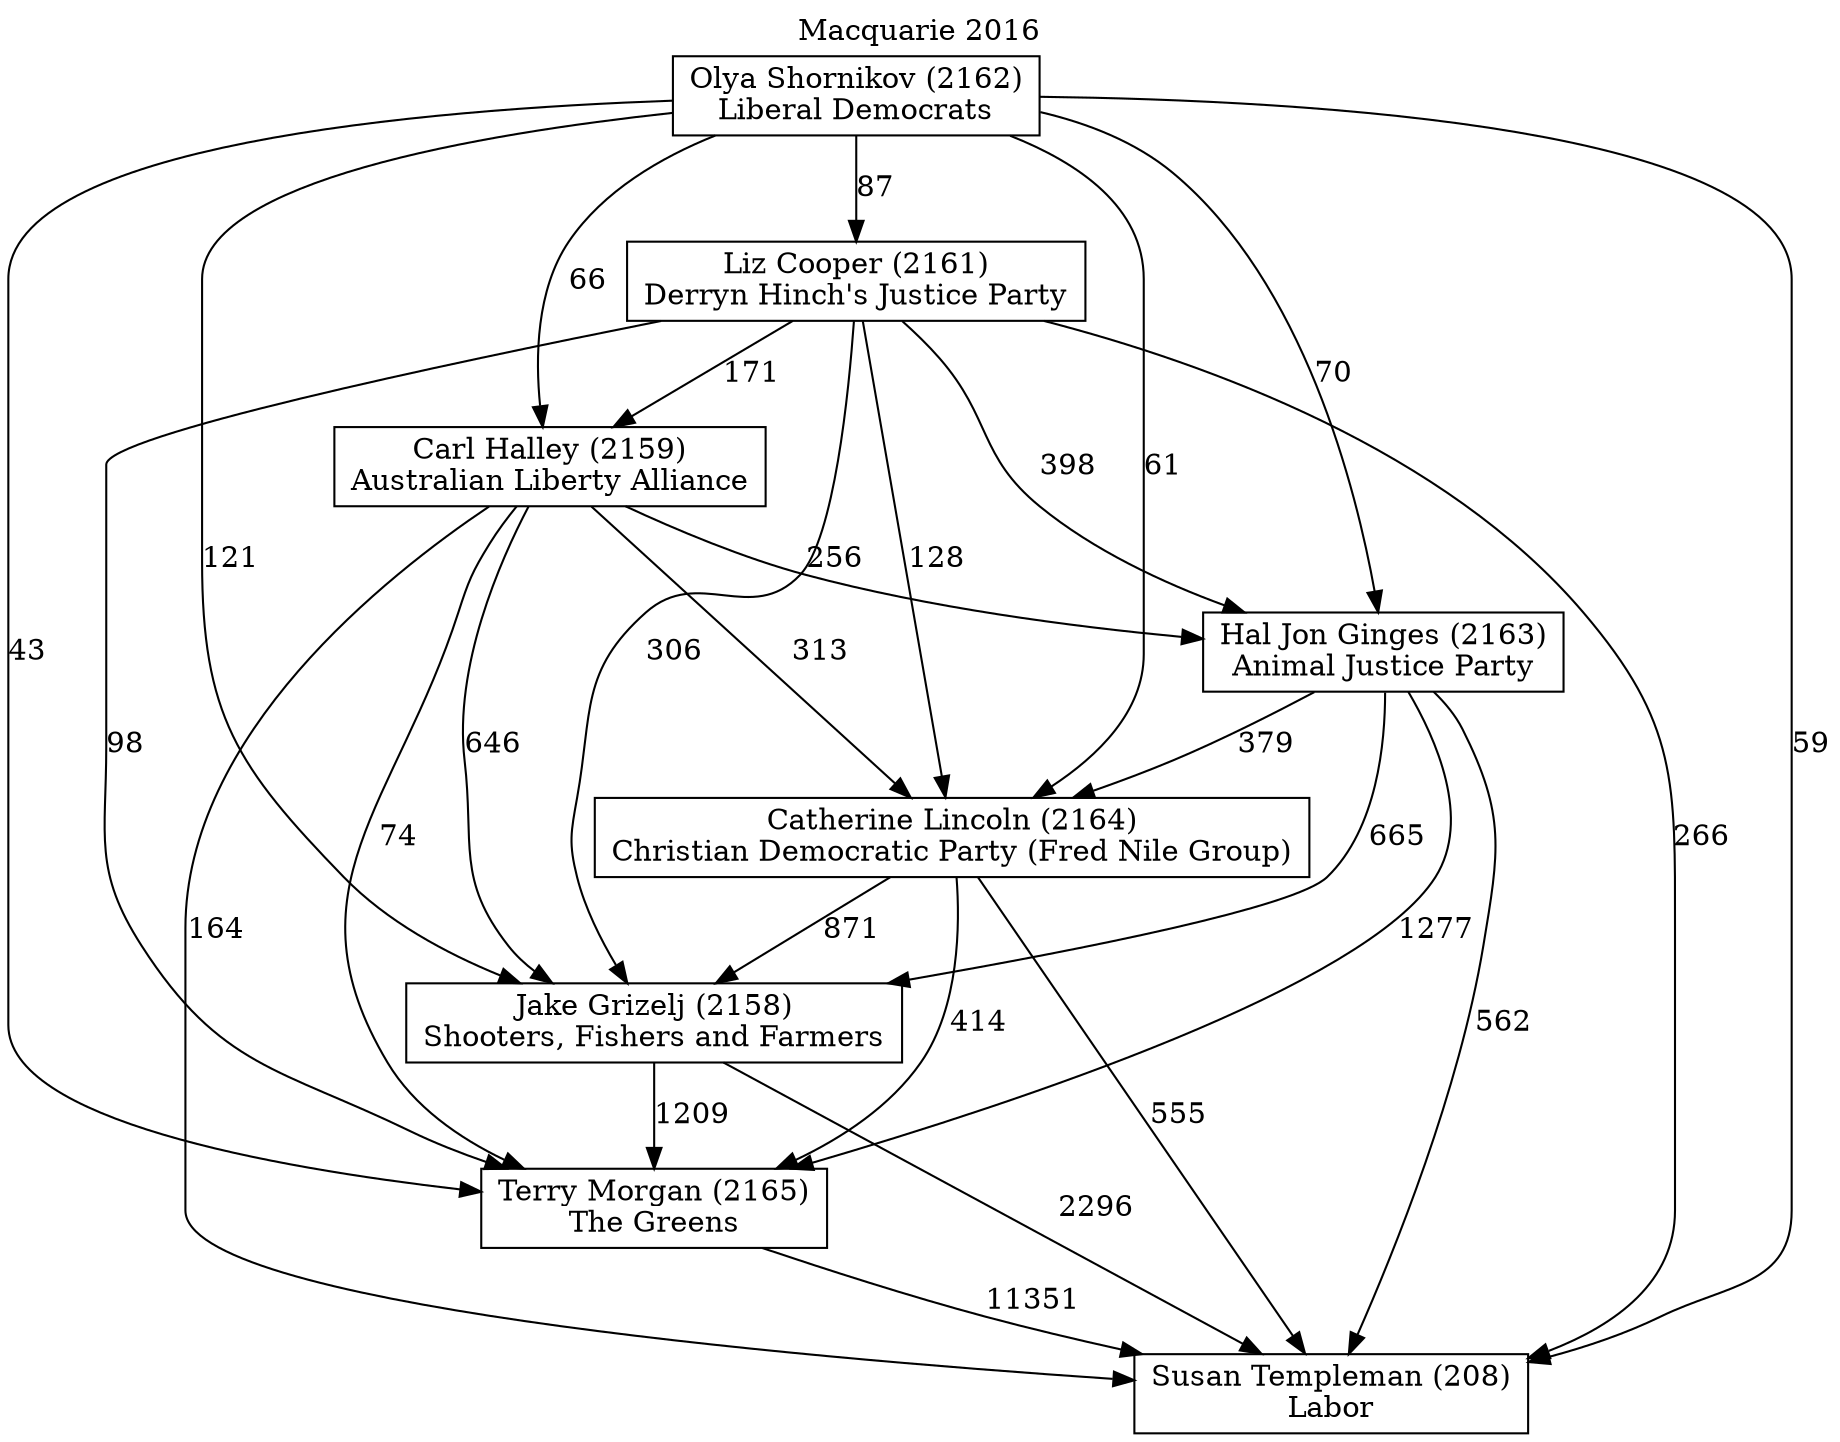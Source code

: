 // House preference flow
digraph "Susan Templeman (208)_Macquarie_2016" {
	graph [label="Macquarie 2016" labelloc=t mclimit=10]
	node [shape=box]
	"Jake Grizelj (2158)" [label="Jake Grizelj (2158)
Shooters, Fishers and Farmers"]
	"Terry Morgan (2165)" [label="Terry Morgan (2165)
The Greens"]
	"Carl Halley (2159)" [label="Carl Halley (2159)
Australian Liberty Alliance"]
	"Liz Cooper (2161)" [label="Liz Cooper (2161)
Derryn Hinch's Justice Party"]
	"Susan Templeman (208)" [label="Susan Templeman (208)
Labor"]
	"Hal Jon Ginges (2163)" [label="Hal Jon Ginges (2163)
Animal Justice Party"]
	"Olya Shornikov (2162)" [label="Olya Shornikov (2162)
Liberal Democrats"]
	"Catherine Lincoln (2164)" [label="Catherine Lincoln (2164)
Christian Democratic Party (Fred Nile Group)"]
	"Catherine Lincoln (2164)" -> "Jake Grizelj (2158)" [label=871]
	"Carl Halley (2159)" -> "Hal Jon Ginges (2163)" [label=256]
	"Terry Morgan (2165)" -> "Susan Templeman (208)" [label=11351]
	"Carl Halley (2159)" -> "Jake Grizelj (2158)" [label=646]
	"Olya Shornikov (2162)" -> "Catherine Lincoln (2164)" [label=61]
	"Carl Halley (2159)" -> "Susan Templeman (208)" [label=164]
	"Hal Jon Ginges (2163)" -> "Susan Templeman (208)" [label=562]
	"Olya Shornikov (2162)" -> "Liz Cooper (2161)" [label=87]
	"Liz Cooper (2161)" -> "Susan Templeman (208)" [label=266]
	"Hal Jon Ginges (2163)" -> "Jake Grizelj (2158)" [label=665]
	"Olya Shornikov (2162)" -> "Susan Templeman (208)" [label=59]
	"Liz Cooper (2161)" -> "Jake Grizelj (2158)" [label=306]
	"Olya Shornikov (2162)" -> "Carl Halley (2159)" [label=66]
	"Olya Shornikov (2162)" -> "Jake Grizelj (2158)" [label=121]
	"Jake Grizelj (2158)" -> "Terry Morgan (2165)" [label=1209]
	"Liz Cooper (2161)" -> "Terry Morgan (2165)" [label=98]
	"Liz Cooper (2161)" -> "Hal Jon Ginges (2163)" [label=398]
	"Jake Grizelj (2158)" -> "Susan Templeman (208)" [label=2296]
	"Carl Halley (2159)" -> "Terry Morgan (2165)" [label=74]
	"Liz Cooper (2161)" -> "Catherine Lincoln (2164)" [label=128]
	"Catherine Lincoln (2164)" -> "Susan Templeman (208)" [label=555]
	"Hal Jon Ginges (2163)" -> "Terry Morgan (2165)" [label=1277]
	"Liz Cooper (2161)" -> "Carl Halley (2159)" [label=171]
	"Olya Shornikov (2162)" -> "Terry Morgan (2165)" [label=43]
	"Carl Halley (2159)" -> "Catherine Lincoln (2164)" [label=313]
	"Hal Jon Ginges (2163)" -> "Catherine Lincoln (2164)" [label=379]
	"Olya Shornikov (2162)" -> "Hal Jon Ginges (2163)" [label=70]
	"Catherine Lincoln (2164)" -> "Terry Morgan (2165)" [label=414]
}
